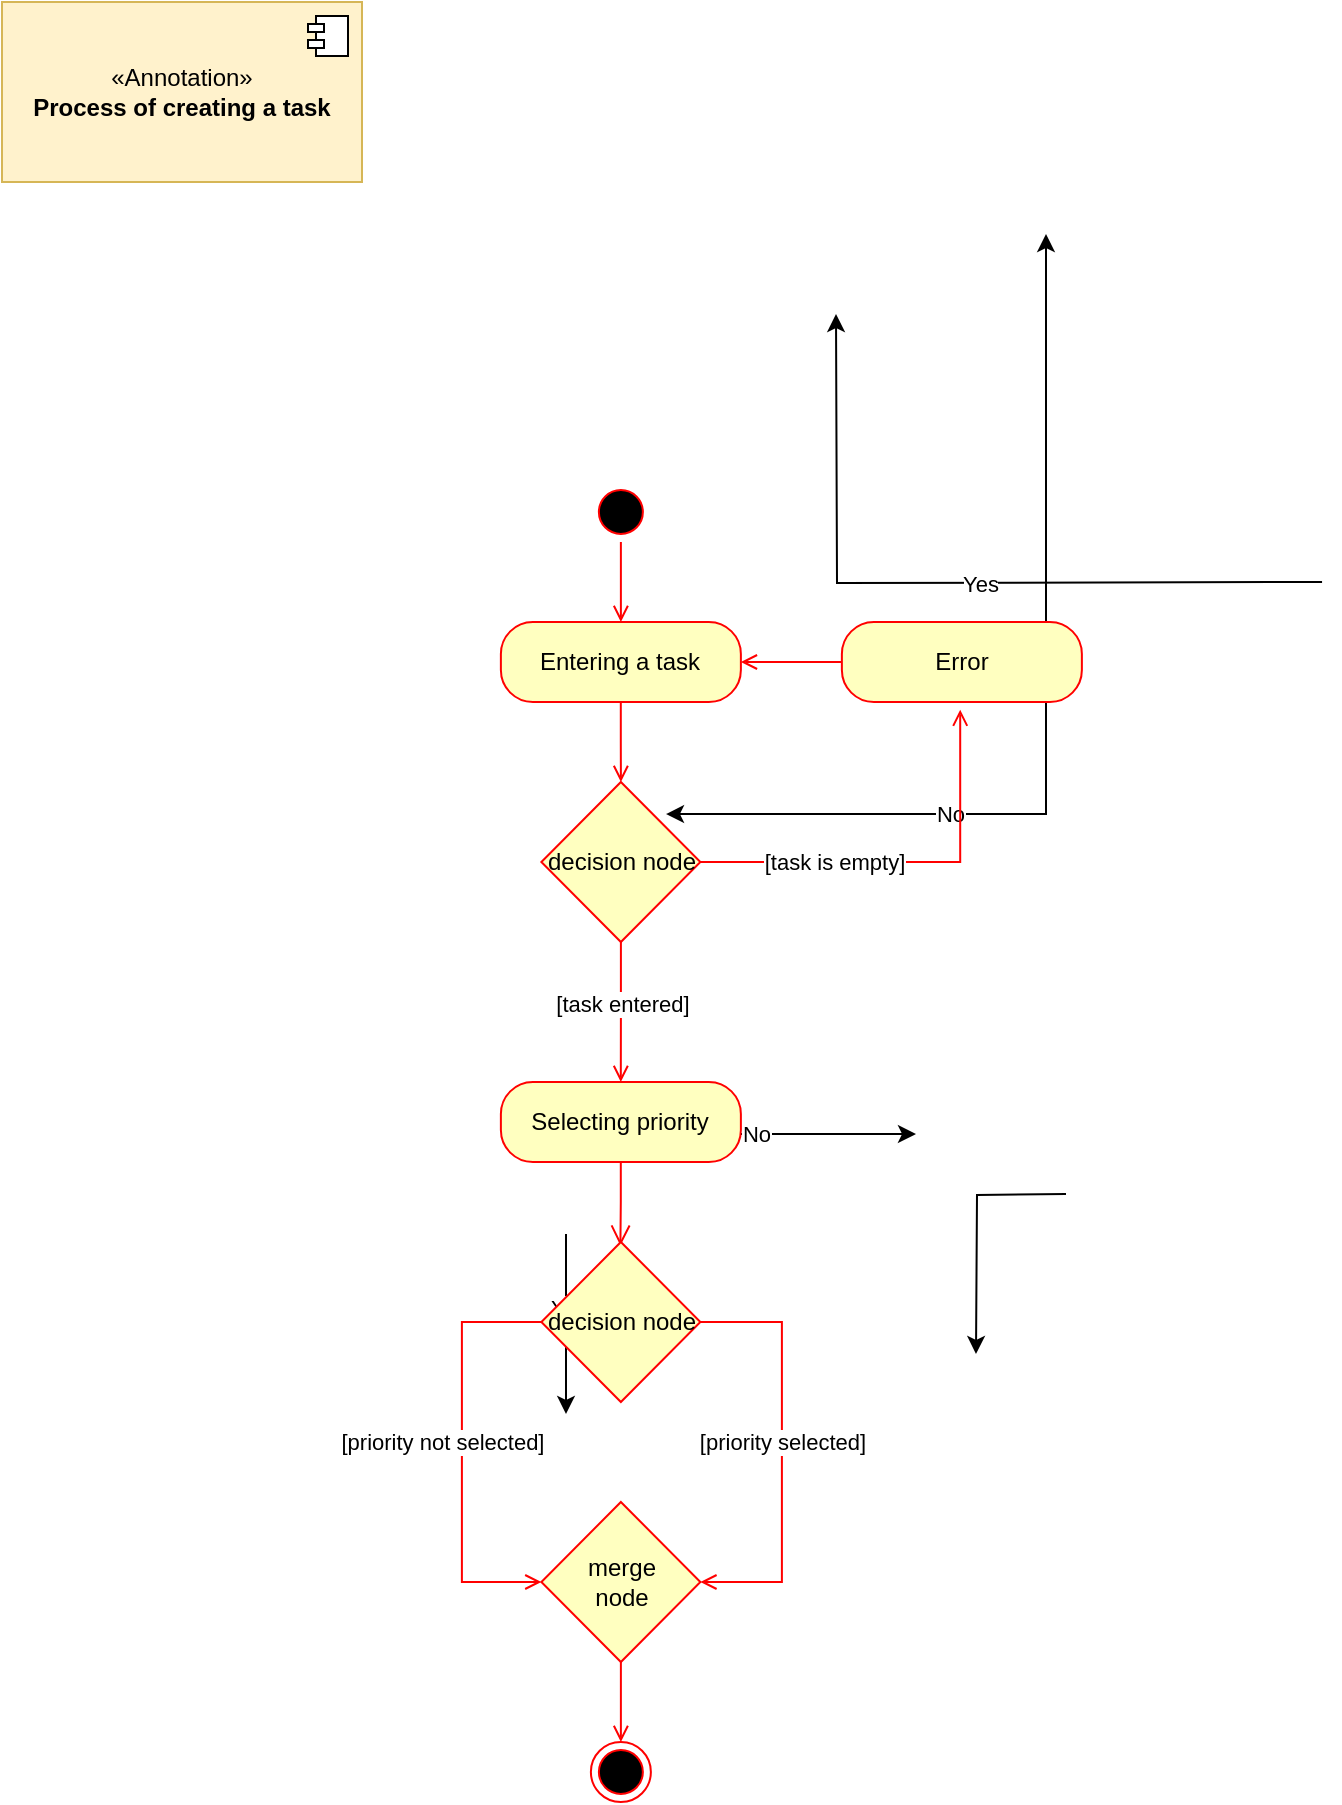 <mxfile version="22.1.17" type="device">
  <diagram id="C5RBs43oDa-KdzZeNtuy" name="Page-1">
    <mxGraphModel dx="2846" dy="2325" grid="1" gridSize="10" guides="1" tooltips="1" connect="1" arrows="1" fold="1" page="1" pageScale="1" pageWidth="827" pageHeight="1169" math="0" shadow="0">
      <root>
        <mxCell id="WIyWlLk6GJQsqaUBKTNV-0" />
        <mxCell id="WIyWlLk6GJQsqaUBKTNV-1" parent="WIyWlLk6GJQsqaUBKTNV-0" />
        <mxCell id="5I8DZp1YDCNz_HJZqCoI-16" style="edgeStyle=orthogonalEdgeStyle;rounded=0;orthogonalLoop=1;jettySize=auto;html=1;entryX=0;entryY=0.5;entryDx=0;entryDy=0;" parent="WIyWlLk6GJQsqaUBKTNV-1" target="5I8DZp1YDCNz_HJZqCoI-18" edge="1">
          <mxGeometry relative="1" as="geometry">
            <mxPoint x="-333" y="-954" as="targetPoint" />
            <mxPoint x="-89.971" y="-820" as="sourcePoint" />
          </mxGeometry>
        </mxCell>
        <mxCell id="5I8DZp1YDCNz_HJZqCoI-17" value="Yes" style="edgeLabel;html=1;align=center;verticalAlign=middle;resizable=0;points=[];" parent="5I8DZp1YDCNz_HJZqCoI-16" vertex="1" connectable="0">
          <mxGeometry x="-0.09" relative="1" as="geometry">
            <mxPoint as="offset" />
          </mxGeometry>
        </mxCell>
        <mxCell id="5I8DZp1YDCNz_HJZqCoI-40" value="" style="edgeStyle=orthogonalEdgeStyle;rounded=0;orthogonalLoop=1;jettySize=auto;html=1;entryX=0;entryY=0.5;entryDx=0;entryDy=0;entryPerimeter=0;startArrow=classic;startFill=1;" parent="WIyWlLk6GJQsqaUBKTNV-1" target="5I8DZp1YDCNz_HJZqCoI-39" edge="1">
          <mxGeometry relative="1" as="geometry">
            <mxPoint x="-418" y="-703.971" as="sourcePoint" />
            <mxPoint x="-228" y="-994" as="targetPoint" />
            <Array as="points">
              <mxPoint x="-393" y="-704" />
              <mxPoint x="-393" y="-704" />
            </Array>
          </mxGeometry>
        </mxCell>
        <mxCell id="5I8DZp1YDCNz_HJZqCoI-41" value="No" style="edgeLabel;html=1;align=center;verticalAlign=middle;resizable=0;points=[];" parent="5I8DZp1YDCNz_HJZqCoI-40" vertex="1" connectable="0">
          <mxGeometry x="-0.509" relative="1" as="geometry">
            <mxPoint x="24" as="offset" />
          </mxGeometry>
        </mxCell>
        <mxCell id="5I8DZp1YDCNz_HJZqCoI-42" style="edgeStyle=orthogonalEdgeStyle;rounded=0;orthogonalLoop=1;jettySize=auto;html=1;entryX=0.38;entryY=1.017;entryDx=0;entryDy=0;entryPerimeter=0;" parent="WIyWlLk6GJQsqaUBKTNV-1" source="5I8DZp1YDCNz_HJZqCoI-39" edge="1">
          <mxGeometry relative="1" as="geometry">
            <mxPoint x="-65.4" y="-958.64" as="targetPoint" />
          </mxGeometry>
        </mxCell>
        <mxCell id="5I8DZp1YDCNz_HJZqCoI-43" value="Yes" style="edgeLabel;html=1;align=center;verticalAlign=middle;resizable=0;points=[];" parent="5I8DZp1YDCNz_HJZqCoI-42" vertex="1" connectable="0">
          <mxGeometry x="0.0" y="2" relative="1" as="geometry">
            <mxPoint as="offset" />
          </mxGeometry>
        </mxCell>
        <mxCell id="5I8DZp1YDCNz_HJZqCoI-56" value="" style="edgeStyle=orthogonalEdgeStyle;rounded=0;orthogonalLoop=1;jettySize=auto;html=1;" parent="WIyWlLk6GJQsqaUBKTNV-1" target="5I8DZp1YDCNz_HJZqCoI-55" edge="1">
          <mxGeometry relative="1" as="geometry">
            <mxPoint x="-293" y="-544" as="targetPoint" />
            <mxPoint x="-418" y="-544" as="sourcePoint" />
          </mxGeometry>
        </mxCell>
        <mxCell id="5I8DZp1YDCNz_HJZqCoI-57" value="No" style="edgeLabel;html=1;align=center;verticalAlign=middle;resizable=0;points=[];" parent="5I8DZp1YDCNz_HJZqCoI-56" vertex="1" connectable="0">
          <mxGeometry x="-0.288" relative="1" as="geometry">
            <mxPoint as="offset" />
          </mxGeometry>
        </mxCell>
        <mxCell id="5I8DZp1YDCNz_HJZqCoI-61" value="" style="edgeStyle=orthogonalEdgeStyle;rounded=0;orthogonalLoop=1;jettySize=auto;html=1;" parent="WIyWlLk6GJQsqaUBKTNV-1" target="5I8DZp1YDCNz_HJZqCoI-60" edge="1">
          <mxGeometry relative="1" as="geometry">
            <mxPoint x="-263" y="-434" as="targetPoint" />
            <mxPoint x="-218" y="-514" as="sourcePoint" />
          </mxGeometry>
        </mxCell>
        <mxCell id="5I8DZp1YDCNz_HJZqCoI-63" value="" style="edgeStyle=orthogonalEdgeStyle;rounded=0;orthogonalLoop=1;jettySize=auto;html=1;" parent="WIyWlLk6GJQsqaUBKTNV-1" target="5I8DZp1YDCNz_HJZqCoI-62" edge="1">
          <mxGeometry relative="1" as="geometry">
            <mxPoint x="-468" y="-404" as="targetPoint" />
            <mxPoint x="-468" y="-494" as="sourcePoint" />
          </mxGeometry>
        </mxCell>
        <mxCell id="5I8DZp1YDCNz_HJZqCoI-64" value="Yes" style="edgeLabel;html=1;align=center;verticalAlign=middle;resizable=0;points=[];" parent="5I8DZp1YDCNz_HJZqCoI-63" vertex="1" connectable="0">
          <mxGeometry x="-0.179" y="1" relative="1" as="geometry">
            <mxPoint as="offset" />
          </mxGeometry>
        </mxCell>
        <mxCell id="5I8DZp1YDCNz_HJZqCoI-79" style="edgeStyle=orthogonalEdgeStyle;rounded=0;orthogonalLoop=1;jettySize=auto;html=1;" parent="WIyWlLk6GJQsqaUBKTNV-1" target="5I8DZp1YDCNz_HJZqCoI-76" edge="1">
          <mxGeometry relative="1" as="geometry">
            <mxPoint x="-683" y="-924" as="sourcePoint" />
          </mxGeometry>
        </mxCell>
        <mxCell id="5I8DZp1YDCNz_HJZqCoI-80" value="No" style="edgeLabel;html=1;align=center;verticalAlign=middle;resizable=0;points=[];" parent="5I8DZp1YDCNz_HJZqCoI-79" vertex="1" connectable="0">
          <mxGeometry x="-0.284" y="-3" relative="1" as="geometry">
            <mxPoint x="3" y="3" as="offset" />
          </mxGeometry>
        </mxCell>
        <mxCell id="5I8DZp1YDCNz_HJZqCoI-92" style="edgeStyle=orthogonalEdgeStyle;rounded=0;orthogonalLoop=1;jettySize=auto;html=1;" parent="WIyWlLk6GJQsqaUBKTNV-1" source="5I8DZp1YDCNz_HJZqCoI-76" edge="1">
          <mxGeometry relative="1" as="geometry">
            <mxPoint x="-516.125" y="-834" as="targetPoint" />
          </mxGeometry>
        </mxCell>
        <mxCell id="aPdemhnd4Vx7DEvTj6Hy-0" value="" style="ellipse;html=1;shape=startState;fillColor=#000000;strokeColor=#ff0000;" vertex="1" parent="WIyWlLk6GJQsqaUBKTNV-1">
          <mxGeometry x="-455.56" y="-870" width="30" height="30" as="geometry" />
        </mxCell>
        <mxCell id="aPdemhnd4Vx7DEvTj6Hy-1" value="" style="edgeStyle=orthogonalEdgeStyle;html=1;verticalAlign=bottom;endArrow=open;endSize=6;strokeColor=#ff0000;rounded=0;" edge="1" source="aPdemhnd4Vx7DEvTj6Hy-0" parent="WIyWlLk6GJQsqaUBKTNV-1" target="aPdemhnd4Vx7DEvTj6Hy-2">
          <mxGeometry relative="1" as="geometry">
            <mxPoint x="-440.56" y="-780" as="targetPoint" />
          </mxGeometry>
        </mxCell>
        <mxCell id="aPdemhnd4Vx7DEvTj6Hy-2" value="Entering a task" style="rounded=1;whiteSpace=wrap;html=1;arcSize=40;fontColor=#000000;fillColor=#ffffc0;strokeColor=#ff0000;" vertex="1" parent="WIyWlLk6GJQsqaUBKTNV-1">
          <mxGeometry x="-500.56" y="-800" width="120" height="40" as="geometry" />
        </mxCell>
        <mxCell id="aPdemhnd4Vx7DEvTj6Hy-3" value="" style="edgeStyle=orthogonalEdgeStyle;html=1;verticalAlign=bottom;endArrow=open;endSize=6;strokeColor=#ff0000;rounded=0;" edge="1" source="aPdemhnd4Vx7DEvTj6Hy-2" parent="WIyWlLk6GJQsqaUBKTNV-1" target="aPdemhnd4Vx7DEvTj6Hy-4">
          <mxGeometry relative="1" as="geometry">
            <mxPoint x="-440.56" y="-700" as="targetPoint" />
          </mxGeometry>
        </mxCell>
        <mxCell id="aPdemhnd4Vx7DEvTj6Hy-22" style="edgeStyle=orthogonalEdgeStyle;rounded=0;orthogonalLoop=1;jettySize=auto;html=1;strokeColor=#FF0000;endArrow=open;endFill=0;" edge="1" parent="WIyWlLk6GJQsqaUBKTNV-1" source="aPdemhnd4Vx7DEvTj6Hy-4" target="aPdemhnd4Vx7DEvTj6Hy-19">
          <mxGeometry relative="1" as="geometry" />
        </mxCell>
        <mxCell id="aPdemhnd4Vx7DEvTj6Hy-23" value="[task entered]" style="edgeLabel;html=1;align=center;verticalAlign=middle;resizable=0;points=[];" vertex="1" connectable="0" parent="aPdemhnd4Vx7DEvTj6Hy-22">
          <mxGeometry x="-0.336" relative="1" as="geometry">
            <mxPoint y="7" as="offset" />
          </mxGeometry>
        </mxCell>
        <mxCell id="aPdemhnd4Vx7DEvTj6Hy-4" value="&lt;font style=&quot;font-size: 12px;&quot;&gt;decision node&lt;/font&gt;" style="rhombus;whiteSpace=wrap;html=1;fontColor=#000000;fillColor=#ffffc0;strokeColor=#ff0000;" vertex="1" parent="WIyWlLk6GJQsqaUBKTNV-1">
          <mxGeometry x="-480.31" y="-720" width="79.5" height="80" as="geometry" />
        </mxCell>
        <mxCell id="aPdemhnd4Vx7DEvTj6Hy-7" value="Error" style="rounded=1;whiteSpace=wrap;html=1;arcSize=40;fontColor=#000000;fillColor=#ffffc0;strokeColor=#ff0000;" vertex="1" parent="WIyWlLk6GJQsqaUBKTNV-1">
          <mxGeometry x="-330.06" y="-800" width="120" height="40" as="geometry" />
        </mxCell>
        <mxCell id="aPdemhnd4Vx7DEvTj6Hy-13" value="" style="edgeStyle=orthogonalEdgeStyle;rounded=0;orthogonalLoop=1;jettySize=auto;html=1;" edge="1" parent="WIyWlLk6GJQsqaUBKTNV-1" target="aPdemhnd4Vx7DEvTj6Hy-12">
          <mxGeometry relative="1" as="geometry">
            <mxPoint x="-243.029" y="-1179.971" as="sourcePoint" />
          </mxGeometry>
        </mxCell>
        <mxCell id="aPdemhnd4Vx7DEvTj6Hy-15" value="" style="edgeStyle=orthogonalEdgeStyle;rounded=0;orthogonalLoop=1;jettySize=auto;html=1;" edge="1" parent="WIyWlLk6GJQsqaUBKTNV-1" target="aPdemhnd4Vx7DEvTj6Hy-14">
          <mxGeometry relative="1" as="geometry">
            <mxPoint x="-100" y="-1160" as="sourcePoint" />
          </mxGeometry>
        </mxCell>
        <mxCell id="aPdemhnd4Vx7DEvTj6Hy-16" value="" style="edgeStyle=orthogonalEdgeStyle;html=1;align=left;verticalAlign=bottom;endArrow=open;endSize=6;strokeColor=#ff0000;rounded=0;entryX=1;entryY=0.5;entryDx=0;entryDy=0;" edge="1" parent="WIyWlLk6GJQsqaUBKTNV-1" source="aPdemhnd4Vx7DEvTj6Hy-7" target="aPdemhnd4Vx7DEvTj6Hy-2">
          <mxGeometry x="0.001" relative="1" as="geometry">
            <mxPoint x="-170.55" y="-780.49" as="targetPoint" />
            <mxPoint x="-283.55" y="-760.49" as="sourcePoint" />
            <mxPoint as="offset" />
          </mxGeometry>
        </mxCell>
        <mxCell id="aPdemhnd4Vx7DEvTj6Hy-19" value="Selecting priority" style="rounded=1;whiteSpace=wrap;html=1;arcSize=40;fontColor=#000000;fillColor=#ffffc0;strokeColor=#ff0000;" vertex="1" parent="WIyWlLk6GJQsqaUBKTNV-1">
          <mxGeometry x="-500.56" y="-570" width="120" height="40" as="geometry" />
        </mxCell>
        <mxCell id="aPdemhnd4Vx7DEvTj6Hy-20" value="" style="edgeStyle=orthogonalEdgeStyle;html=1;verticalAlign=bottom;endArrow=open;endSize=8;strokeColor=#ff0000;rounded=0;entryX=0.497;entryY=0.023;entryDx=0;entryDy=0;entryPerimeter=0;" edge="1" source="aPdemhnd4Vx7DEvTj6Hy-19" parent="WIyWlLk6GJQsqaUBKTNV-1" target="aPdemhnd4Vx7DEvTj6Hy-35">
          <mxGeometry relative="1" as="geometry">
            <mxPoint x="-440.56" y="-480" as="targetPoint" />
          </mxGeometry>
        </mxCell>
        <mxCell id="aPdemhnd4Vx7DEvTj6Hy-25" style="edgeStyle=orthogonalEdgeStyle;rounded=0;orthogonalLoop=1;jettySize=auto;html=1;entryX=0.493;entryY=1.096;entryDx=0;entryDy=0;entryPerimeter=0;endArrow=open;endFill=0;strokeColor=#FF0000;" edge="1" parent="WIyWlLk6GJQsqaUBKTNV-1" source="aPdemhnd4Vx7DEvTj6Hy-4" target="aPdemhnd4Vx7DEvTj6Hy-7">
          <mxGeometry relative="1" as="geometry" />
        </mxCell>
        <mxCell id="aPdemhnd4Vx7DEvTj6Hy-26" value="[task is empty]" style="edgeLabel;html=1;align=center;verticalAlign=middle;resizable=0;points=[];" vertex="1" connectable="0" parent="aPdemhnd4Vx7DEvTj6Hy-25">
          <mxGeometry x="-0.147" relative="1" as="geometry">
            <mxPoint x="-21" as="offset" />
          </mxGeometry>
        </mxCell>
        <mxCell id="aPdemhnd4Vx7DEvTj6Hy-31" style="edgeStyle=orthogonalEdgeStyle;rounded=0;orthogonalLoop=1;jettySize=auto;html=1;exitX=1;exitY=0.5;exitDx=0;exitDy=0;entryX=1;entryY=0.5;entryDx=0;entryDy=0;strokeColor=#FF0000;endArrow=open;endFill=0;" edge="1" parent="WIyWlLk6GJQsqaUBKTNV-1" source="aPdemhnd4Vx7DEvTj6Hy-35" target="aPdemhnd4Vx7DEvTj6Hy-37">
          <mxGeometry relative="1" as="geometry">
            <mxPoint x="-260.06" y="-350" as="targetPoint" />
            <mxPoint x="-410.594" y="-449.966" as="sourcePoint" />
            <Array as="points">
              <mxPoint x="-360.06" y="-450" />
              <mxPoint x="-360.06" y="-320" />
            </Array>
          </mxGeometry>
        </mxCell>
        <mxCell id="aPdemhnd4Vx7DEvTj6Hy-32" value="[priority selected]" style="edgeLabel;html=1;align=center;verticalAlign=middle;resizable=0;points=[];" vertex="1" connectable="0" parent="aPdemhnd4Vx7DEvTj6Hy-31">
          <mxGeometry x="-0.217" y="-2" relative="1" as="geometry">
            <mxPoint x="2" y="18" as="offset" />
          </mxGeometry>
        </mxCell>
        <mxCell id="aPdemhnd4Vx7DEvTj6Hy-33" style="edgeStyle=orthogonalEdgeStyle;rounded=0;orthogonalLoop=1;jettySize=auto;html=1;exitX=0;exitY=0.5;exitDx=0;exitDy=0;entryX=0;entryY=0.5;entryDx=0;entryDy=0;strokeColor=#FF0000;endArrow=open;endFill=0;" edge="1" parent="WIyWlLk6GJQsqaUBKTNV-1" source="aPdemhnd4Vx7DEvTj6Hy-35" target="aPdemhnd4Vx7DEvTj6Hy-37">
          <mxGeometry relative="1" as="geometry">
            <mxPoint x="-580.06" y="-340" as="targetPoint" />
            <mxPoint x="-470.526" y="-449.966" as="sourcePoint" />
            <Array as="points">
              <mxPoint x="-520.06" y="-450" />
              <mxPoint x="-520.06" y="-320" />
            </Array>
          </mxGeometry>
        </mxCell>
        <mxCell id="aPdemhnd4Vx7DEvTj6Hy-34" value="[priority not selected]" style="edgeLabel;html=1;align=center;verticalAlign=middle;resizable=0;points=[];" vertex="1" connectable="0" parent="aPdemhnd4Vx7DEvTj6Hy-33">
          <mxGeometry x="-0.186" y="1" relative="1" as="geometry">
            <mxPoint x="-11" y="14" as="offset" />
          </mxGeometry>
        </mxCell>
        <mxCell id="aPdemhnd4Vx7DEvTj6Hy-35" value="&lt;font style=&quot;font-size: 12px;&quot;&gt;decision node&lt;/font&gt;" style="rhombus;whiteSpace=wrap;html=1;fontColor=#000000;fillColor=#ffffc0;strokeColor=#ff0000;" vertex="1" parent="WIyWlLk6GJQsqaUBKTNV-1">
          <mxGeometry x="-480.31" y="-490" width="79.5" height="80" as="geometry" />
        </mxCell>
        <mxCell id="aPdemhnd4Vx7DEvTj6Hy-38" style="edgeStyle=orthogonalEdgeStyle;rounded=0;orthogonalLoop=1;jettySize=auto;html=1;exitX=0.5;exitY=1;exitDx=0;exitDy=0;entryX=0.5;entryY=0;entryDx=0;entryDy=0;strokeColor=#FF0000;endArrow=open;endFill=0;" edge="1" parent="WIyWlLk6GJQsqaUBKTNV-1" source="aPdemhnd4Vx7DEvTj6Hy-37" target="aPdemhnd4Vx7DEvTj6Hy-39">
          <mxGeometry relative="1" as="geometry">
            <mxPoint x="-440.46" y="-230" as="targetPoint" />
          </mxGeometry>
        </mxCell>
        <mxCell id="aPdemhnd4Vx7DEvTj6Hy-37" value="&lt;font style=&quot;font-size: 12px;&quot;&gt;merge &lt;br&gt;node&lt;/font&gt;" style="rhombus;whiteSpace=wrap;html=1;fontColor=#000000;fillColor=#ffffc0;strokeColor=#ff0000;" vertex="1" parent="WIyWlLk6GJQsqaUBKTNV-1">
          <mxGeometry x="-480.31" y="-360" width="79.5" height="80" as="geometry" />
        </mxCell>
        <mxCell id="aPdemhnd4Vx7DEvTj6Hy-39" value="" style="ellipse;html=1;shape=endState;fillColor=#000000;strokeColor=#ff0000;" vertex="1" parent="WIyWlLk6GJQsqaUBKTNV-1">
          <mxGeometry x="-455.56" y="-240" width="30" height="30" as="geometry" />
        </mxCell>
        <mxCell id="aPdemhnd4Vx7DEvTj6Hy-42" value="«Annotation»&lt;br&gt;&lt;b&gt;Process of creating a task&lt;/b&gt;" style="html=1;dropTarget=0;whiteSpace=wrap;fillColor=#fff2cc;strokeColor=#d6b656;" vertex="1" parent="WIyWlLk6GJQsqaUBKTNV-1">
          <mxGeometry x="-750" y="-1110" width="180" height="90" as="geometry" />
        </mxCell>
        <mxCell id="aPdemhnd4Vx7DEvTj6Hy-43" value="" style="shape=module;jettyWidth=8;jettyHeight=4;" vertex="1" parent="aPdemhnd4Vx7DEvTj6Hy-42">
          <mxGeometry x="1" width="20" height="20" relative="1" as="geometry">
            <mxPoint x="-27" y="7" as="offset" />
          </mxGeometry>
        </mxCell>
      </root>
    </mxGraphModel>
  </diagram>
</mxfile>
